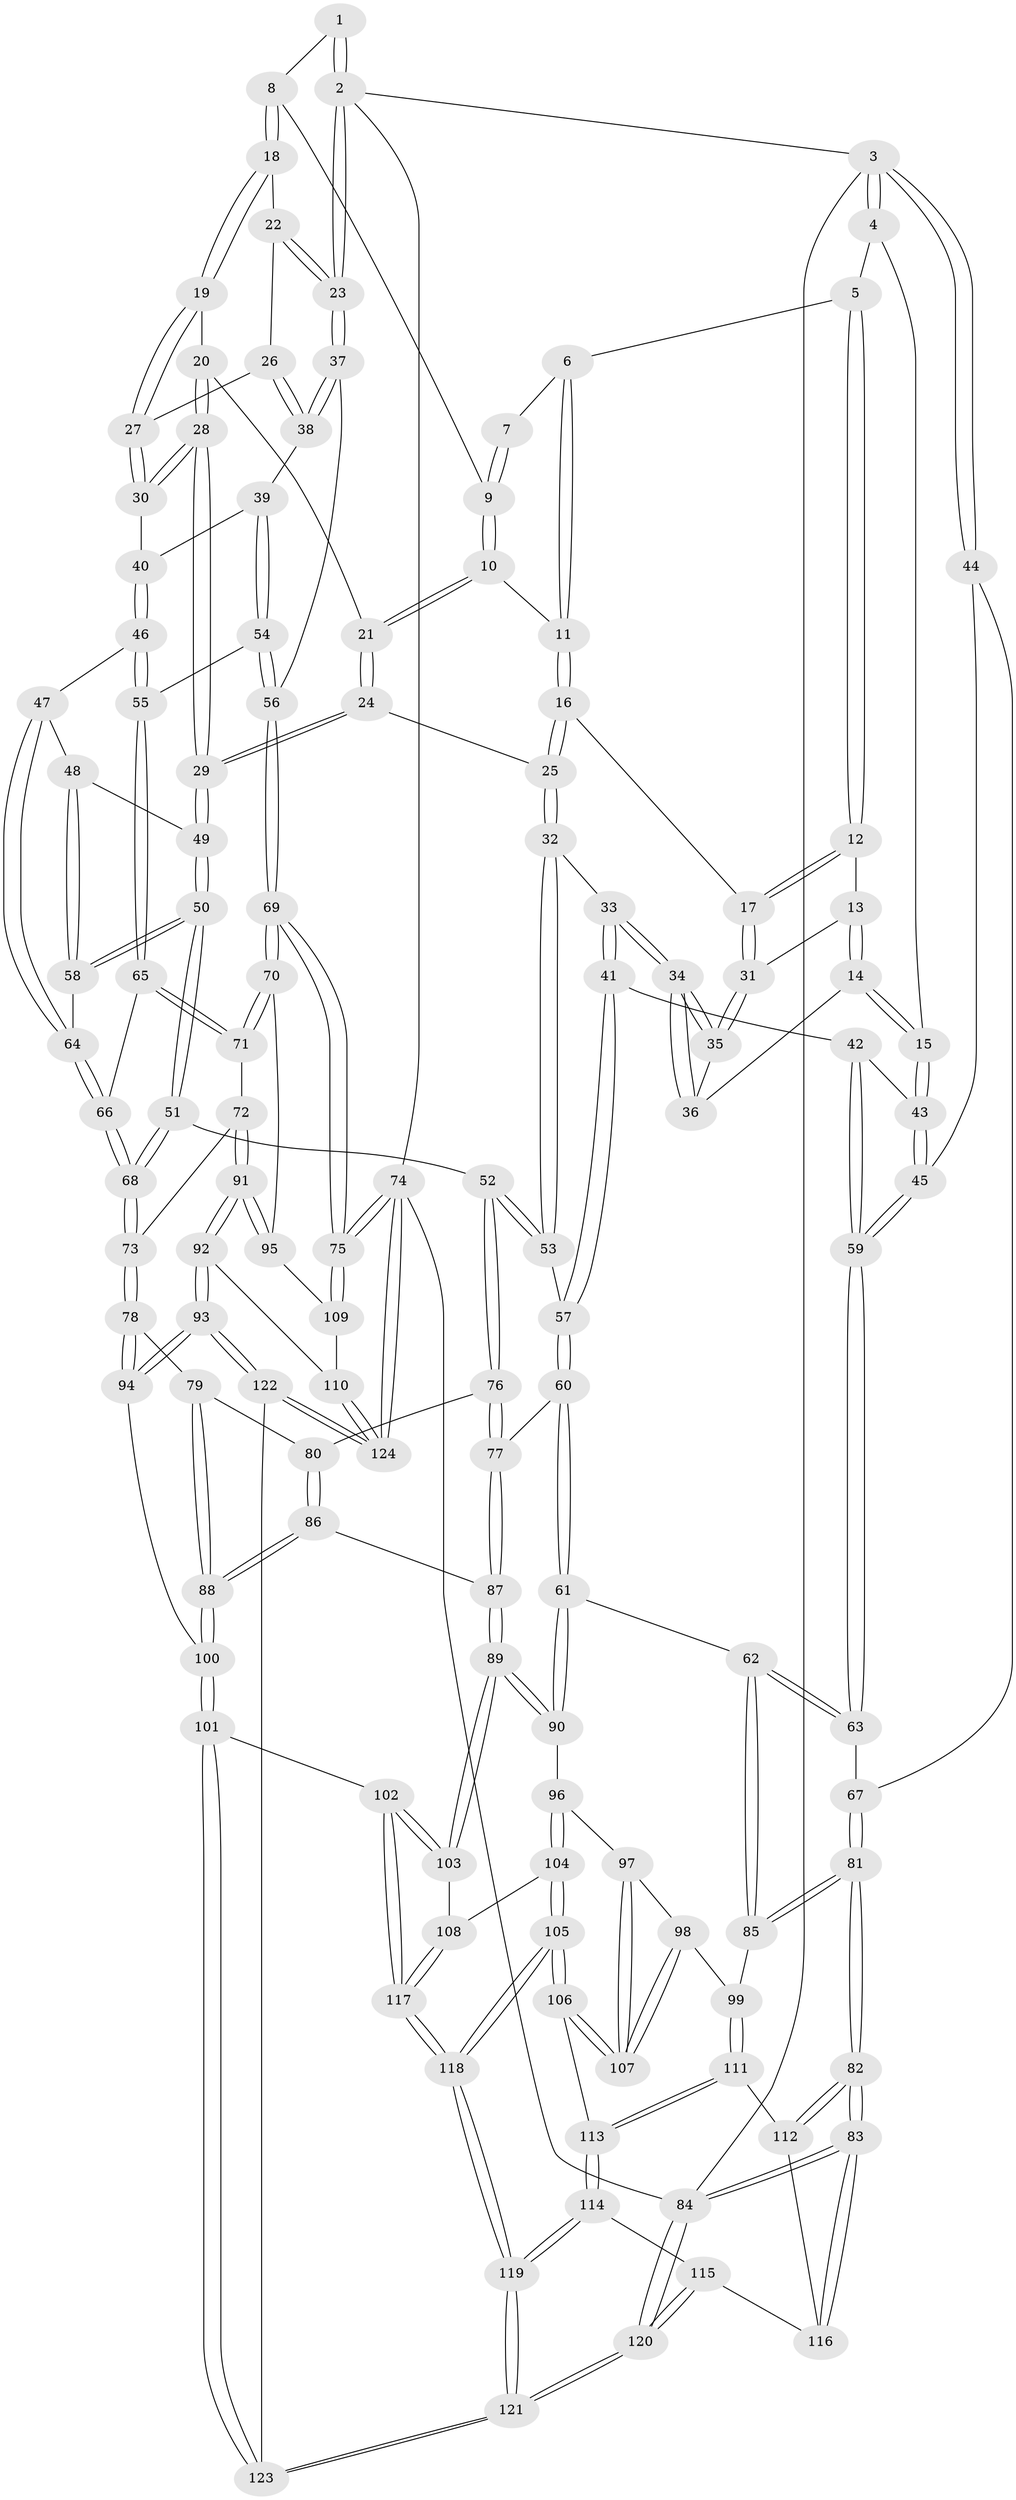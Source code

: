 // coarse degree distribution, {4: 0.4594594594594595, 6: 0.13513513513513514, 3: 0.08108108108108109, 5: 0.32432432432432434}
// Generated by graph-tools (version 1.1) at 2025/24/03/03/25 07:24:38]
// undirected, 124 vertices, 307 edges
graph export_dot {
graph [start="1"]
  node [color=gray90,style=filled];
  1 [pos="+0.7683126162355993+0"];
  2 [pos="+1+0"];
  3 [pos="+0+0"];
  4 [pos="+0.3827653018017703+0"];
  5 [pos="+0.44254532988760537+0"];
  6 [pos="+0.5400220091432277+0"];
  7 [pos="+0.7188668269513208+0"];
  8 [pos="+0.7960227482252737+0.05904582945400781"];
  9 [pos="+0.7129749536396517+0.06402969865529537"];
  10 [pos="+0.6916320924716673+0.08208880487694242"];
  11 [pos="+0.667704089968347+0.06793656186830759"];
  12 [pos="+0.44798911472349345+0"];
  13 [pos="+0.31046726121105767+0.13846660365105548"];
  14 [pos="+0.21478616634316156+0.1607561526378623"];
  15 [pos="+0.17001930599348034+0.15776282890155716"];
  16 [pos="+0.5027646665187301+0.10033014380113985"];
  17 [pos="+0.5001959230501566+0.09793048214462576"];
  18 [pos="+0.8112419401576678+0.07374548242643683"];
  19 [pos="+0.7998998754277158+0.11908253338513937"];
  20 [pos="+0.7776879765539491+0.13630827479712732"];
  21 [pos="+0.6916161047067458+0.09078742328462487"];
  22 [pos="+0.9214450056540668+0.06263923385909562"];
  23 [pos="+1+0"];
  24 [pos="+0.6371428890092687+0.275652561574719"];
  25 [pos="+0.6231524896472181+0.2740671872729811"];
  26 [pos="+0.8954045753475637+0.18984505125457413"];
  27 [pos="+0.8700295297364572+0.196668714105889"];
  28 [pos="+0.6931148354547239+0.2943165944424101"];
  29 [pos="+0.6832350121839816+0.296890254408305"];
  30 [pos="+0.7592654866777394+0.29290269710008876"];
  31 [pos="+0.39922231742159536+0.18278734483367381"];
  32 [pos="+0.486432024628281+0.35641379216610947"];
  33 [pos="+0.39663953913303746+0.3497317825516958"];
  34 [pos="+0.39444392153991603+0.3391357011480254"];
  35 [pos="+0.3895414185298626+0.24180207758760186"];
  36 [pos="+0.2442446135499686+0.18217650534648722"];
  37 [pos="+1+0.28294739322688917"];
  38 [pos="+1+0.2886448488798969"];
  39 [pos="+0.9037446781672029+0.3607679922728145"];
  40 [pos="+0.8581934754213373+0.34564736128137413"];
  41 [pos="+0.35296207432920884+0.378923841915879"];
  42 [pos="+0.19416916692520353+0.37781230851402015"];
  43 [pos="+0.10349376761782071+0.18480981616798028"];
  44 [pos="+0+0.0003307919077036367"];
  45 [pos="+0+0.0010496650081514808"];
  46 [pos="+0.7944180884444106+0.47497046665483833"];
  47 [pos="+0.7870661262388075+0.4734963354883442"];
  48 [pos="+0.7078408415114842+0.3981790293881442"];
  49 [pos="+0.6940720897447284+0.377940738037157"];
  50 [pos="+0.5874176576949091+0.5576911307810761"];
  51 [pos="+0.5627211325956926+0.583132731126865"];
  52 [pos="+0.5508444274103457+0.5838154459532559"];
  53 [pos="+0.5499201433608143+0.5830207124456119"];
  54 [pos="+0.8993195822597824+0.49246033217268304"];
  55 [pos="+0.8822079109450379+0.5149315771331114"];
  56 [pos="+1+0.4570955233759977"];
  57 [pos="+0.36901324682399306+0.5577560465702979"];
  58 [pos="+0.7069939662348231+0.5189291718893319"];
  59 [pos="+0.13982352136985285+0.4828031640839049"];
  60 [pos="+0.26684521904528324+0.6491816044207889"];
  61 [pos="+0.23731212125862627+0.6615024632726023"];
  62 [pos="+0.1802714533968078+0.635751500987743"];
  63 [pos="+0.1334832093768615+0.4981200705756283"];
  64 [pos="+0.7422848576698662+0.5375118179173617"];
  65 [pos="+0.8817775641391884+0.5940977484328822"];
  66 [pos="+0.7445453404087875+0.5529833308147082"];
  67 [pos="+0+0.47867301316562205"];
  68 [pos="+0.6863299678339946+0.650731376723323"];
  69 [pos="+1+0.7026481630975517"];
  70 [pos="+1+0.6964163825831312"];
  71 [pos="+0.8932143069996805+0.642004548290796"];
  72 [pos="+0.8179567269624679+0.6927660743404503"];
  73 [pos="+0.6950949917943507+0.6614342043371674"];
  74 [pos="+1+1"];
  75 [pos="+1+1"];
  76 [pos="+0.5323750441299319+0.632573764429996"];
  77 [pos="+0.42703089043976156+0.7018963196142517"];
  78 [pos="+0.6349183267047223+0.8279800700108727"];
  79 [pos="+0.5497656155555154+0.6767136609803698"];
  80 [pos="+0.5324002068436519+0.6328303345385261"];
  81 [pos="+0+0.7347159619081398"];
  82 [pos="+0+0.9999996511663126"];
  83 [pos="+0+1"];
  84 [pos="+0+1"];
  85 [pos="+0.02979894289976801+0.7308745324269484"];
  86 [pos="+0.48731803214672403+0.8085165227111167"];
  87 [pos="+0.43625863101012924+0.7957502083436893"];
  88 [pos="+0.5393844844074898+0.8495718929156351"];
  89 [pos="+0.3678273214806022+0.8239286859503882"];
  90 [pos="+0.2649334769116717+0.7639170144145657"];
  91 [pos="+0.8019903740610542+0.8553692829451575"];
  92 [pos="+0.7997059198550526+0.8586223211664398"];
  93 [pos="+0.691554079414792+0.9318768238335561"];
  94 [pos="+0.6319404876233623+0.8713980426393102"];
  95 [pos="+0.9103648609793799+0.8362715857986129"];
  96 [pos="+0.2624742466565408+0.7689861263890294"];
  97 [pos="+0.21595871479271153+0.8028069886249405"];
  98 [pos="+0.0936079505789037+0.8408407995003484"];
  99 [pos="+0.08310095692372825+0.8384523104690591"];
  100 [pos="+0.5476071308096111+0.8574631132371946"];
  101 [pos="+0.4486949755151265+0.9429968164379946"];
  102 [pos="+0.42930501832687723+0.9329868756710595"];
  103 [pos="+0.3706259543651959+0.8561053256229667"];
  104 [pos="+0.2475008737272601+0.8837188473168374"];
  105 [pos="+0.2147426478782149+0.930909808740223"];
  106 [pos="+0.17640805803192075+0.9176291632936433"];
  107 [pos="+0.15735770782783812+0.8757914652937911"];
  108 [pos="+0.32371909797157683+0.9191529334499711"];
  109 [pos="+0.937886232392038+0.8670766089944247"];
  110 [pos="+0.9272786216805452+0.9601272130939992"];
  111 [pos="+0.08166479497506715+0.8444145369721692"];
  112 [pos="+0.052200639804061165+0.8981606535512112"];
  113 [pos="+0.1276143607644793+0.9384460444487549"];
  114 [pos="+0.11833564123006429+0.9490069358200046"];
  115 [pos="+0.08525349650273062+0.9554788330252089"];
  116 [pos="+0.0661184994808102+0.9317229664913879"];
  117 [pos="+0.3253933165920789+0.9696312138300606"];
  118 [pos="+0.26507141376008664+1"];
  119 [pos="+0.2589251027556147+1"];
  120 [pos="+0+1"];
  121 [pos="+0.2625982094407041+1"];
  122 [pos="+0.689425376194748+1"];
  123 [pos="+0.48431158918569944+1"];
  124 [pos="+1+1"];
  1 -- 2;
  1 -- 2;
  1 -- 8;
  2 -- 3;
  2 -- 23;
  2 -- 23;
  2 -- 74;
  3 -- 4;
  3 -- 4;
  3 -- 44;
  3 -- 44;
  3 -- 84;
  4 -- 5;
  4 -- 15;
  5 -- 6;
  5 -- 12;
  5 -- 12;
  6 -- 7;
  6 -- 11;
  6 -- 11;
  7 -- 9;
  7 -- 9;
  8 -- 9;
  8 -- 18;
  8 -- 18;
  9 -- 10;
  9 -- 10;
  10 -- 11;
  10 -- 21;
  10 -- 21;
  11 -- 16;
  11 -- 16;
  12 -- 13;
  12 -- 17;
  12 -- 17;
  13 -- 14;
  13 -- 14;
  13 -- 31;
  14 -- 15;
  14 -- 15;
  14 -- 36;
  15 -- 43;
  15 -- 43;
  16 -- 17;
  16 -- 25;
  16 -- 25;
  17 -- 31;
  17 -- 31;
  18 -- 19;
  18 -- 19;
  18 -- 22;
  19 -- 20;
  19 -- 27;
  19 -- 27;
  20 -- 21;
  20 -- 28;
  20 -- 28;
  21 -- 24;
  21 -- 24;
  22 -- 23;
  22 -- 23;
  22 -- 26;
  23 -- 37;
  23 -- 37;
  24 -- 25;
  24 -- 29;
  24 -- 29;
  25 -- 32;
  25 -- 32;
  26 -- 27;
  26 -- 38;
  26 -- 38;
  27 -- 30;
  27 -- 30;
  28 -- 29;
  28 -- 29;
  28 -- 30;
  28 -- 30;
  29 -- 49;
  29 -- 49;
  30 -- 40;
  31 -- 35;
  31 -- 35;
  32 -- 33;
  32 -- 53;
  32 -- 53;
  33 -- 34;
  33 -- 34;
  33 -- 41;
  33 -- 41;
  34 -- 35;
  34 -- 35;
  34 -- 36;
  34 -- 36;
  35 -- 36;
  37 -- 38;
  37 -- 38;
  37 -- 56;
  38 -- 39;
  39 -- 40;
  39 -- 54;
  39 -- 54;
  40 -- 46;
  40 -- 46;
  41 -- 42;
  41 -- 57;
  41 -- 57;
  42 -- 43;
  42 -- 59;
  42 -- 59;
  43 -- 45;
  43 -- 45;
  44 -- 45;
  44 -- 67;
  45 -- 59;
  45 -- 59;
  46 -- 47;
  46 -- 55;
  46 -- 55;
  47 -- 48;
  47 -- 64;
  47 -- 64;
  48 -- 49;
  48 -- 58;
  48 -- 58;
  49 -- 50;
  49 -- 50;
  50 -- 51;
  50 -- 51;
  50 -- 58;
  50 -- 58;
  51 -- 52;
  51 -- 68;
  51 -- 68;
  52 -- 53;
  52 -- 53;
  52 -- 76;
  52 -- 76;
  53 -- 57;
  54 -- 55;
  54 -- 56;
  54 -- 56;
  55 -- 65;
  55 -- 65;
  56 -- 69;
  56 -- 69;
  57 -- 60;
  57 -- 60;
  58 -- 64;
  59 -- 63;
  59 -- 63;
  60 -- 61;
  60 -- 61;
  60 -- 77;
  61 -- 62;
  61 -- 90;
  61 -- 90;
  62 -- 63;
  62 -- 63;
  62 -- 85;
  62 -- 85;
  63 -- 67;
  64 -- 66;
  64 -- 66;
  65 -- 66;
  65 -- 71;
  65 -- 71;
  66 -- 68;
  66 -- 68;
  67 -- 81;
  67 -- 81;
  68 -- 73;
  68 -- 73;
  69 -- 70;
  69 -- 70;
  69 -- 75;
  69 -- 75;
  70 -- 71;
  70 -- 71;
  70 -- 95;
  71 -- 72;
  72 -- 73;
  72 -- 91;
  72 -- 91;
  73 -- 78;
  73 -- 78;
  74 -- 75;
  74 -- 75;
  74 -- 124;
  74 -- 124;
  74 -- 84;
  75 -- 109;
  75 -- 109;
  76 -- 77;
  76 -- 77;
  76 -- 80;
  77 -- 87;
  77 -- 87;
  78 -- 79;
  78 -- 94;
  78 -- 94;
  79 -- 80;
  79 -- 88;
  79 -- 88;
  80 -- 86;
  80 -- 86;
  81 -- 82;
  81 -- 82;
  81 -- 85;
  81 -- 85;
  82 -- 83;
  82 -- 83;
  82 -- 112;
  82 -- 112;
  83 -- 84;
  83 -- 84;
  83 -- 116;
  83 -- 116;
  84 -- 120;
  84 -- 120;
  85 -- 99;
  86 -- 87;
  86 -- 88;
  86 -- 88;
  87 -- 89;
  87 -- 89;
  88 -- 100;
  88 -- 100;
  89 -- 90;
  89 -- 90;
  89 -- 103;
  89 -- 103;
  90 -- 96;
  91 -- 92;
  91 -- 92;
  91 -- 95;
  91 -- 95;
  92 -- 93;
  92 -- 93;
  92 -- 110;
  93 -- 94;
  93 -- 94;
  93 -- 122;
  93 -- 122;
  94 -- 100;
  95 -- 109;
  96 -- 97;
  96 -- 104;
  96 -- 104;
  97 -- 98;
  97 -- 107;
  97 -- 107;
  98 -- 99;
  98 -- 107;
  98 -- 107;
  99 -- 111;
  99 -- 111;
  100 -- 101;
  100 -- 101;
  101 -- 102;
  101 -- 123;
  101 -- 123;
  102 -- 103;
  102 -- 103;
  102 -- 117;
  102 -- 117;
  103 -- 108;
  104 -- 105;
  104 -- 105;
  104 -- 108;
  105 -- 106;
  105 -- 106;
  105 -- 118;
  105 -- 118;
  106 -- 107;
  106 -- 107;
  106 -- 113;
  108 -- 117;
  108 -- 117;
  109 -- 110;
  110 -- 124;
  110 -- 124;
  111 -- 112;
  111 -- 113;
  111 -- 113;
  112 -- 116;
  113 -- 114;
  113 -- 114;
  114 -- 115;
  114 -- 119;
  114 -- 119;
  115 -- 116;
  115 -- 120;
  115 -- 120;
  117 -- 118;
  117 -- 118;
  118 -- 119;
  118 -- 119;
  119 -- 121;
  119 -- 121;
  120 -- 121;
  120 -- 121;
  121 -- 123;
  121 -- 123;
  122 -- 123;
  122 -- 124;
  122 -- 124;
}
